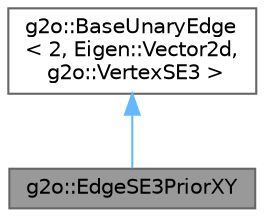 digraph "g2o::EdgeSE3PriorXY"
{
 // LATEX_PDF_SIZE
  bgcolor="transparent";
  edge [fontname=Helvetica,fontsize=10,labelfontname=Helvetica,labelfontsize=10];
  node [fontname=Helvetica,fontsize=10,shape=box,height=0.2,width=0.4];
  Node1 [label="g2o::EdgeSE3PriorXY",height=0.2,width=0.4,color="gray40", fillcolor="grey60", style="filled", fontcolor="black",tooltip=" "];
  Node2 -> Node1 [dir="back",color="steelblue1",style="solid"];
  Node2 [label="g2o::BaseUnaryEdge\l\< 2, Eigen::Vector2d,\l g2o::VertexSE3 \>",height=0.2,width=0.4,color="gray40", fillcolor="white", style="filled",tooltip=" "];
}
